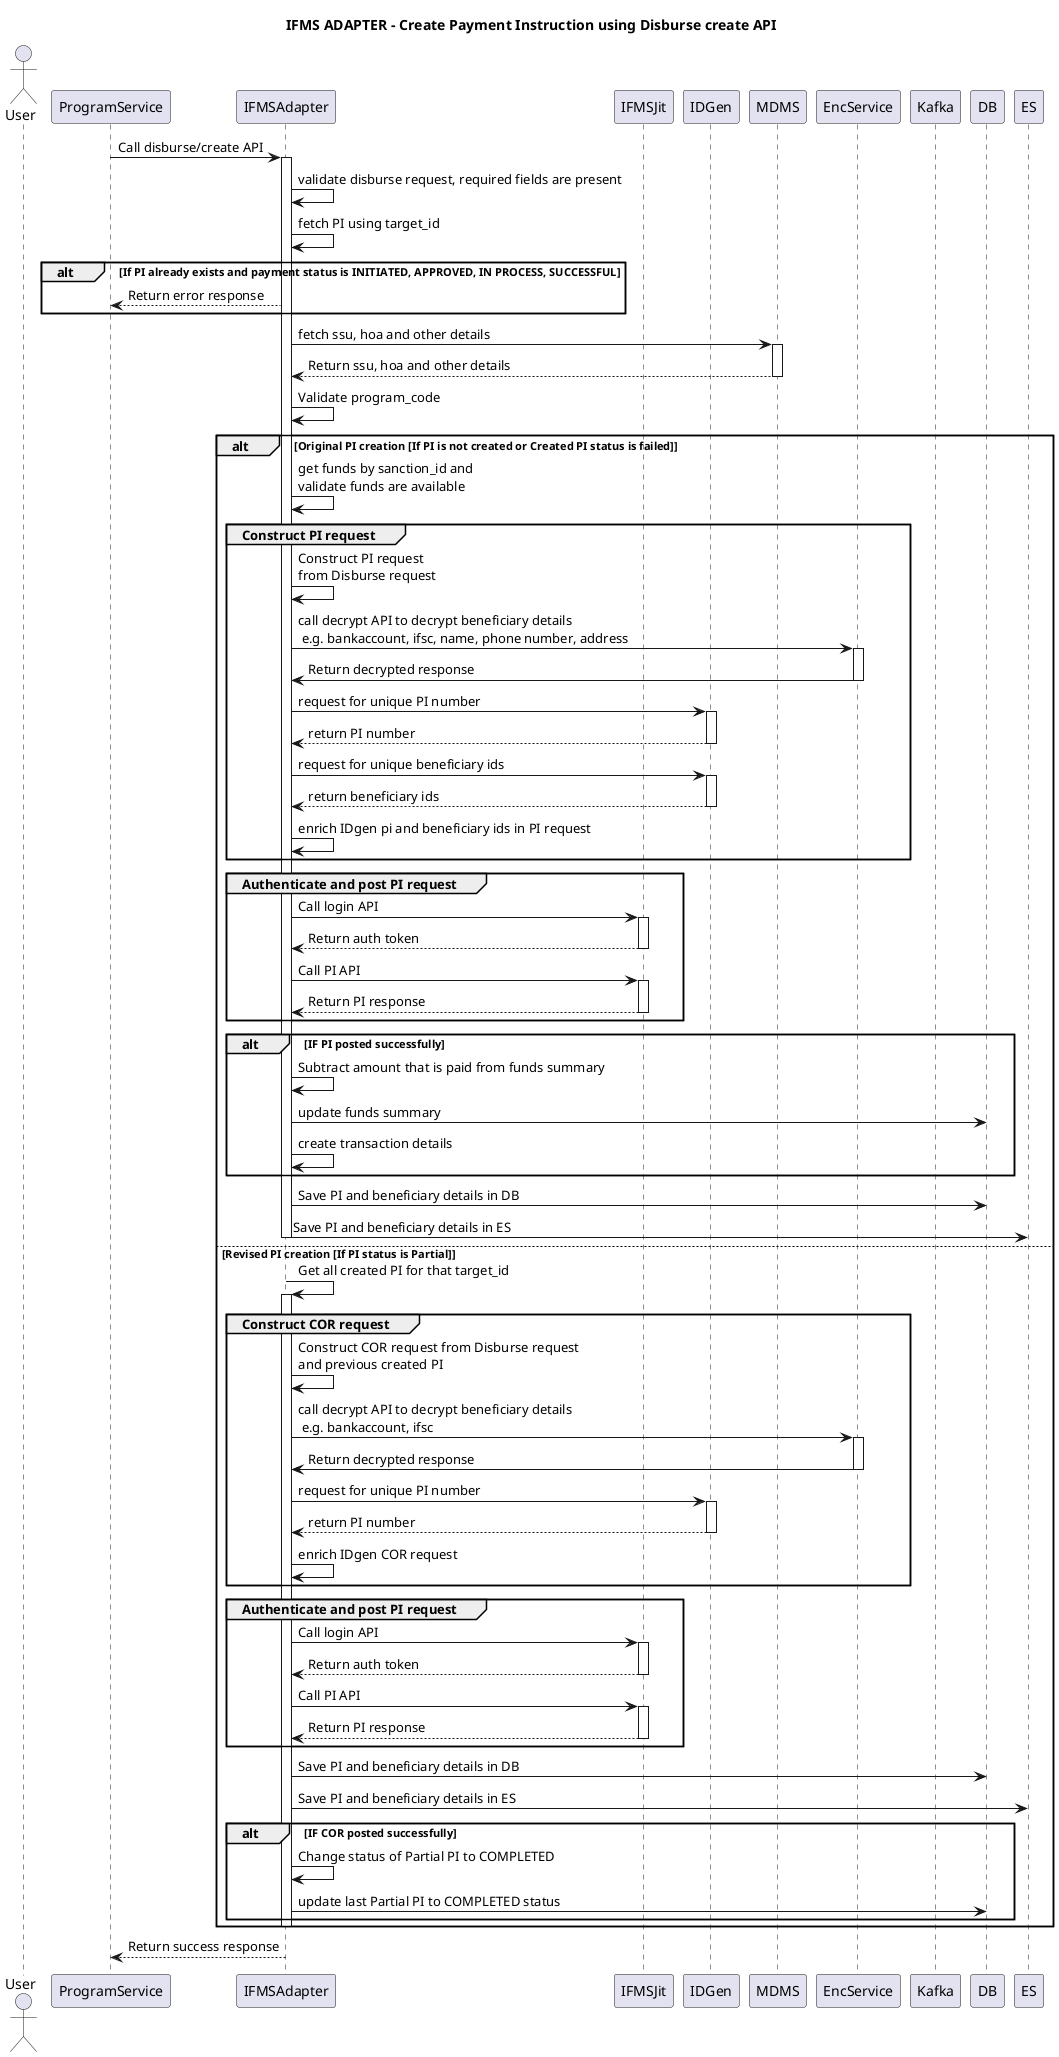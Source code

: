 @startuml
title IFMS ADAPTER - Create Payment Instruction using Disburse create API
actor User as User order 0
participant ProgramService as ProgramService order 1
participant IFMSAdapter as IFMSAdapter order 2
participant IFMSJit as IFMSJit order 3
participant IDGen as IDGen order 3
participant MDMS as MDMS order 3
participant EncService as EncService order 3
participant Kafka as Kafka order 4
participant DB as DB order 5
participant ES as ES order 6

ProgramService -> IFMSAdapter: Call disburse/create API
activate IFMSAdapter
IFMSAdapter -> IFMSAdapter: validate disburse request, required fields are present
IFMSAdapter -> IFMSAdapter: fetch PI using target_id
alt If PI already exists and payment status is INITIATED, APPROVED, IN PROCESS, SUCCESSFUL
ProgramService <-- IFMSAdapter: Return error response
end
IFMSAdapter -> MDMS: fetch ssu, hoa and other details
activate MDMS
IFMSAdapter <-- MDMS: Return ssu, hoa and other details
deactivate MDMS
IFMSAdapter -> IFMSAdapter: Validate program_code
alt Original PI creation [If PI is not created or Created PI status is failed]
    IFMSAdapter -> IFMSAdapter: get funds by sanction_id and \nvalidate funds are available
    group Construct PI request
    IFMSAdapter -> IFMSAdapter: Construct PI request \nfrom Disburse request
    IFMSAdapter -> EncService: call decrypt API to decrypt beneficiary details \n e.g. bankaccount, ifsc, name, phone number, address
    activate EncService
    IFMSAdapter <- EncService: Return decrypted response
    deactivate EncService
    IFMSAdapter -> IDGen: request for unique PI number
    activate IDGen
    IFMSAdapter <-- IDGen: return PI number
    deactivate IDGen
    IFMSAdapter -> IDGen: request for unique beneficiary ids
    activate IDGen
    IFMSAdapter <-- IDGen: return beneficiary ids
    deactivate IDGen
    IFMSAdapter -> IFMSAdapter: enrich IDgen pi and beneficiary ids in PI request
    end
    group Authenticate and post PI request
    IFMSAdapter -> IFMSJit: Call login API
    activate IFMSJit
    IFMSAdapter <-- IFMSJit: Return auth token
    deactivate IFMSJit
    IFMSAdapter -> IFMSJit: Call PI API
    activate IFMSJit
    IFMSAdapter <-- IFMSJit: Return PI response
    deactivate IFMSJit
    end
    alt IF PI posted successfully
    IFMSAdapter -> IFMSAdapter: Subtract amount that is paid from funds summary
    IFMSAdapter -> DB: update funds summary
    IFMSAdapter -> IFMSAdapter: create transaction details
    end
    IFMSAdapter -> DB: Save PI and beneficiary details in DB
    IFMSAdapter -> ES: Save PI and beneficiary details in ES
    deactivate IFMSAdapter

else Revised PI creation [If PI status is Partial]
    IFMSAdapter -> IFMSAdapter: Get all created PI for that target_id
    activate IFMSAdapter
    group Construct COR request
        IFMSAdapter -> IFMSAdapter: Construct COR request from Disburse request \nand previous created PI
        IFMSAdapter -> EncService: call decrypt API to decrypt beneficiary details \n e.g. bankaccount, ifsc
        activate EncService
        IFMSAdapter <- EncService: Return decrypted response
        deactivate EncService
        IFMSAdapter -> IDGen: request for unique PI number
        activate IDGen
        IFMSAdapter <-- IDGen: return PI number
        deactivate IDGen
        IFMSAdapter -> IFMSAdapter: enrich IDgen COR request
    end
    group Authenticate and post PI request
        IFMSAdapter -> IFMSJit: Call login API
        activate IFMSJit
        IFMSAdapter <-- IFMSJit: Return auth token
        deactivate IFMSJit
        IFMSAdapter -> IFMSJit: Call PI API
        activate IFMSJit
        IFMSAdapter <-- IFMSJit: Return PI response
        deactivate IFMSJit
    end
    IFMSAdapter -> DB: Save PI and beneficiary details in DB
    IFMSAdapter -> ES: Save PI and beneficiary details in ES
    alt IF COR posted successfully
        IFMSAdapter -> IFMSAdapter: Change status of Partial PI to COMPLETED
        IFMSAdapter -> DB: update last Partial PI to COMPLETED status
    end
    deactivate IFMSAdapter
end
ProgramService <-- IFMSAdapter: Return success response
@enduml

